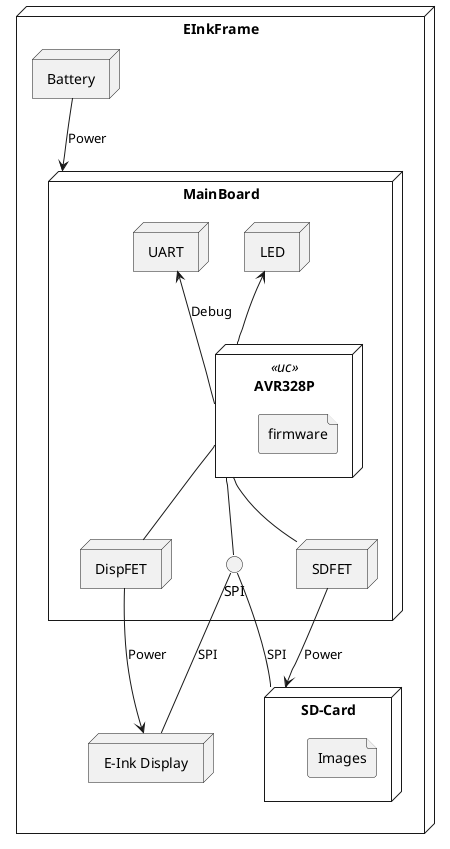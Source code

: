 @startuml


node EInkFrame {
    node "E-Ink Display" as DISPLAY {

    }

    node MainBoard as BOARD {
        node AVR328P  as UC  << uc >>{
            file firmware
        }

        node LED as LED

        node UART as RS232 

        node DispFET as DispFet
        node SDFET as SDFet
        
        interface SPI as SPI
    }

    node SD-Card as SDCARD {
        file Images
    }

    node Battery as BAT {

    }
    BAT --> BOARD : Power
    UC -- SPI
    SPI -- SDCARD : SPI
    SPI -- DISPLAY : SPI
    UC -- DispFet
    UC -- SDFet
    UC -up-> RS232 : Debug
    UC -up-> LED
    DispFet --> DISPLAY : Power
    SDFet --> SDCARD : Power
}
@enduml